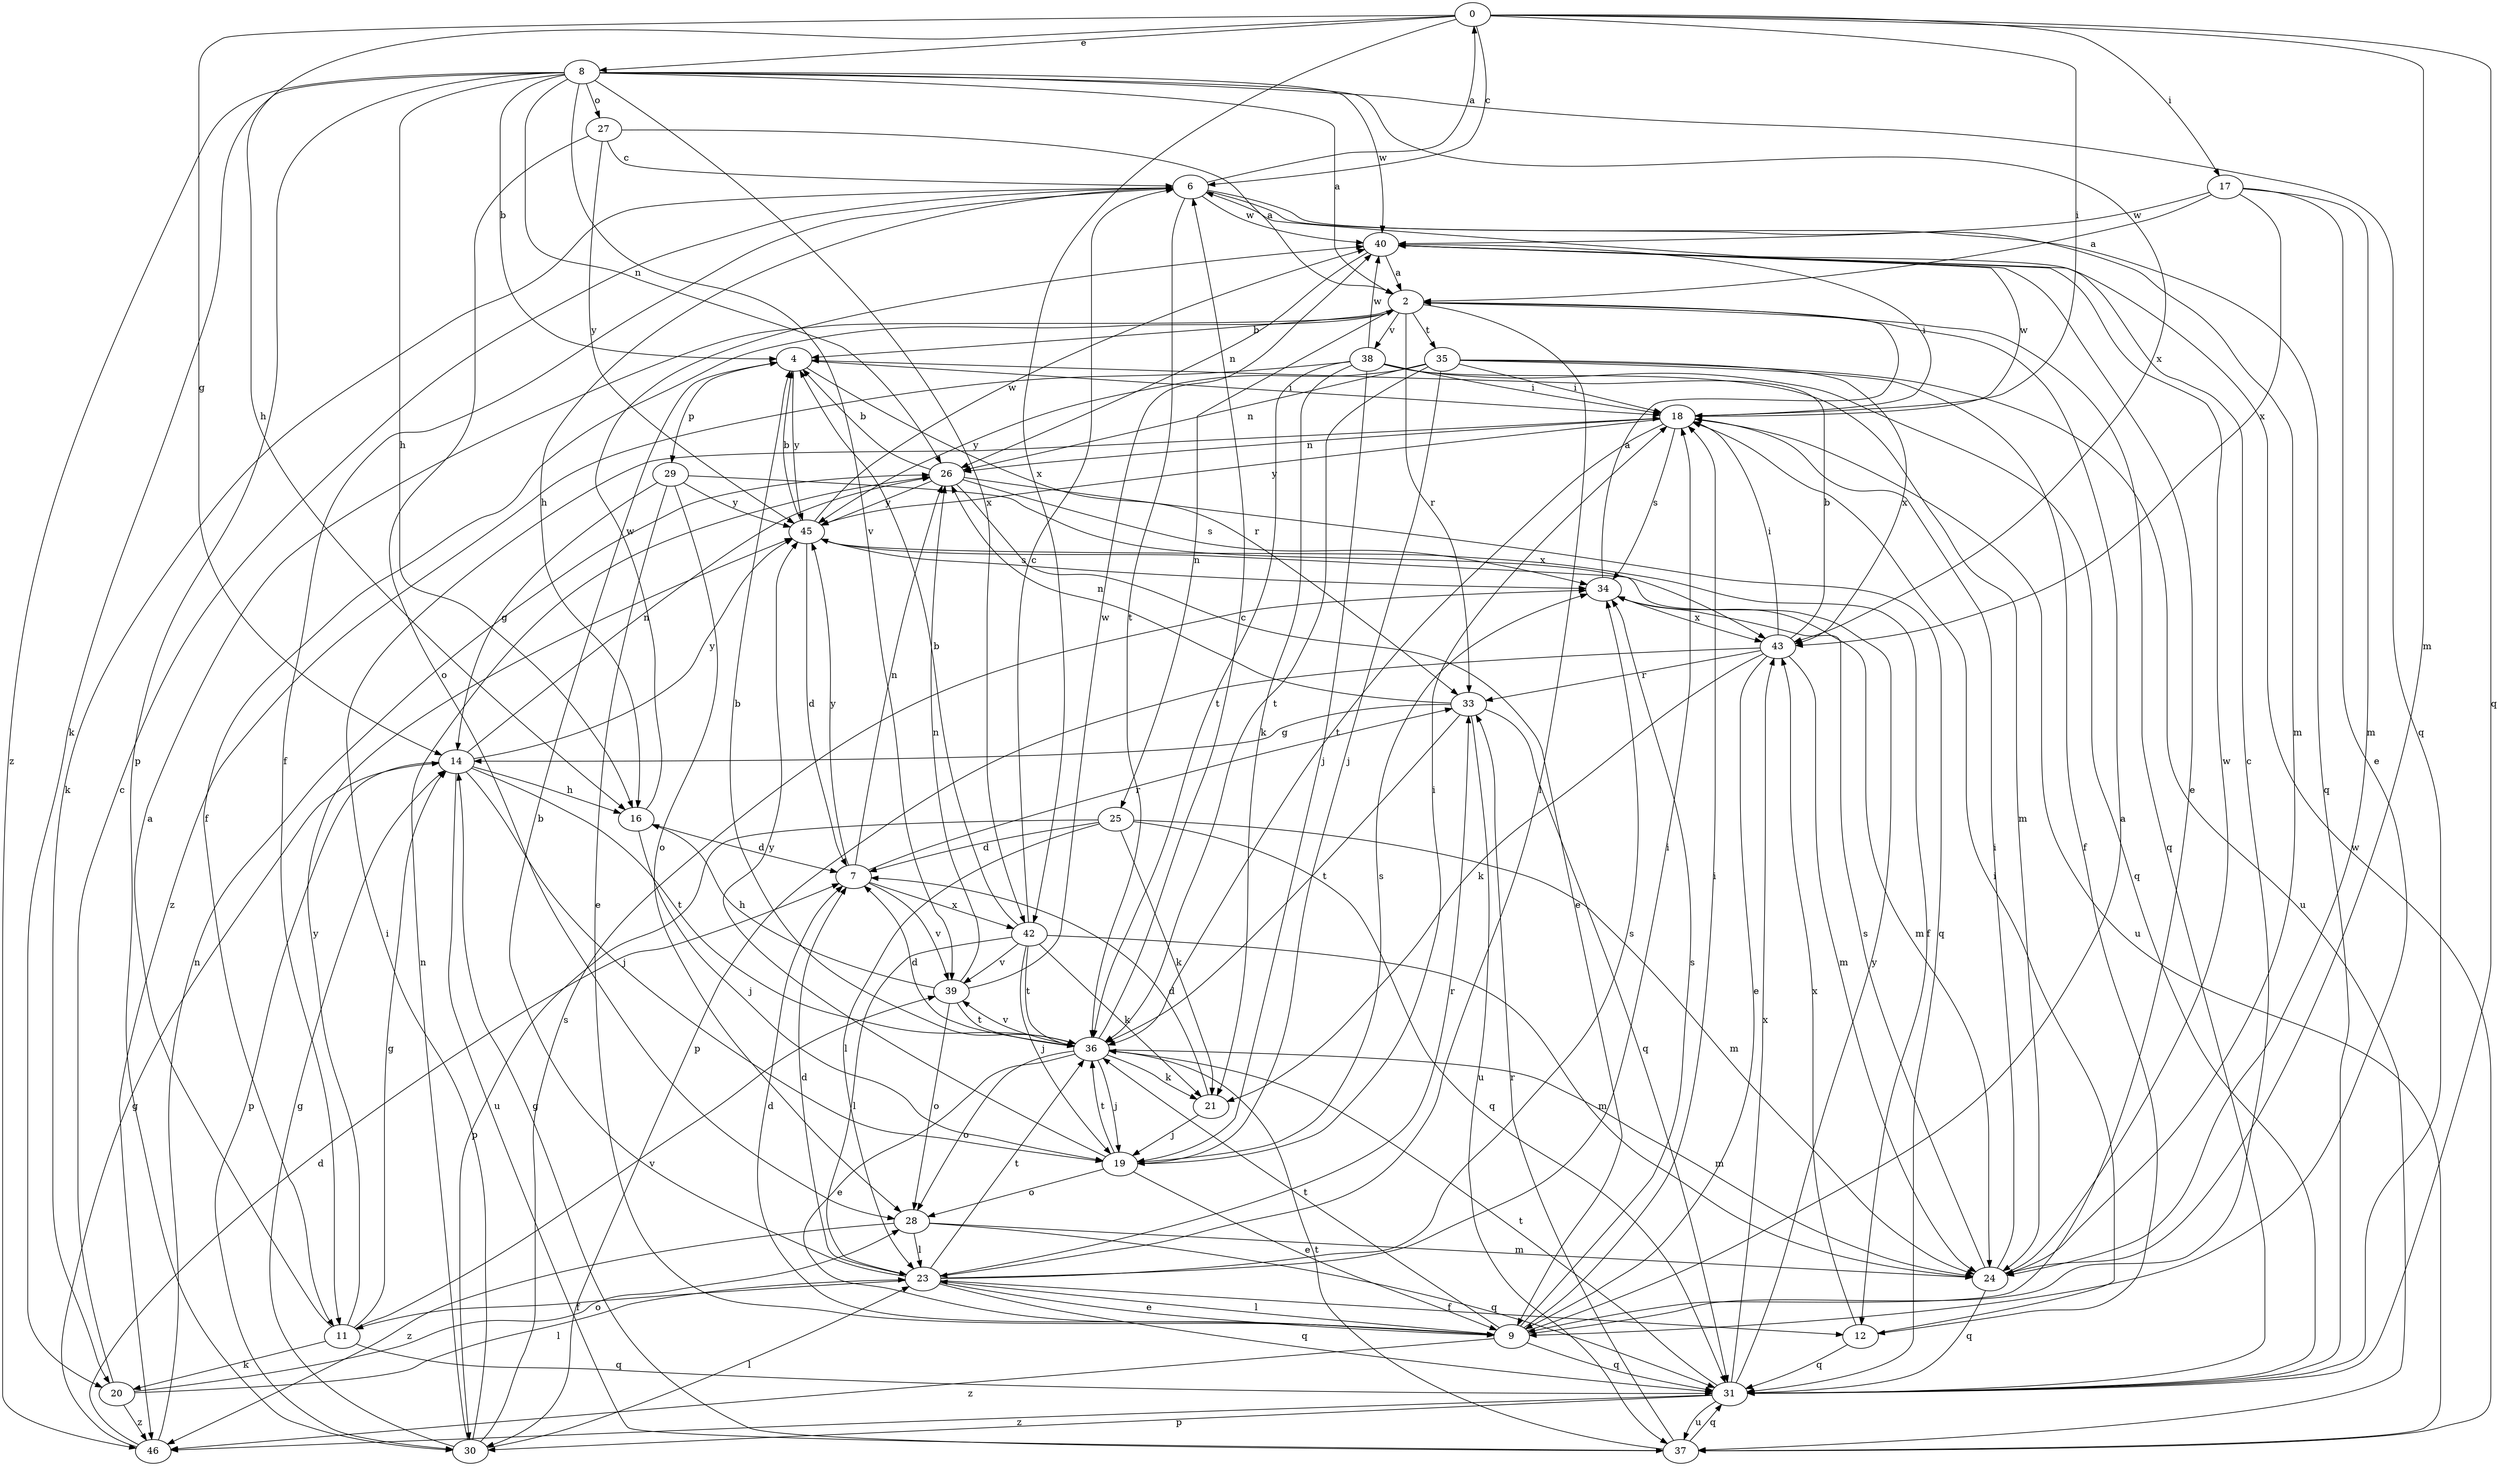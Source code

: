 strict digraph  {
0;
2;
4;
6;
7;
8;
9;
11;
12;
14;
16;
17;
18;
19;
20;
21;
23;
24;
25;
26;
27;
28;
29;
30;
31;
33;
34;
35;
36;
37;
38;
39;
40;
42;
43;
45;
46;
0 -> 6  [label=c];
0 -> 8  [label=e];
0 -> 14  [label=g];
0 -> 16  [label=h];
0 -> 17  [label=i];
0 -> 18  [label=i];
0 -> 24  [label=m];
0 -> 31  [label=q];
0 -> 42  [label=x];
2 -> 4  [label=b];
2 -> 11  [label=f];
2 -> 23  [label=l];
2 -> 25  [label=n];
2 -> 31  [label=q];
2 -> 33  [label=r];
2 -> 35  [label=t];
2 -> 38  [label=v];
4 -> 18  [label=i];
4 -> 29  [label=p];
4 -> 33  [label=r];
4 -> 45  [label=y];
6 -> 0  [label=a];
6 -> 11  [label=f];
6 -> 16  [label=h];
6 -> 20  [label=k];
6 -> 24  [label=m];
6 -> 31  [label=q];
6 -> 36  [label=t];
6 -> 40  [label=w];
7 -> 26  [label=n];
7 -> 33  [label=r];
7 -> 39  [label=v];
7 -> 42  [label=x];
7 -> 45  [label=y];
8 -> 2  [label=a];
8 -> 4  [label=b];
8 -> 16  [label=h];
8 -> 20  [label=k];
8 -> 26  [label=n];
8 -> 27  [label=o];
8 -> 30  [label=p];
8 -> 31  [label=q];
8 -> 39  [label=v];
8 -> 40  [label=w];
8 -> 42  [label=x];
8 -> 43  [label=x];
8 -> 46  [label=z];
9 -> 2  [label=a];
9 -> 6  [label=c];
9 -> 7  [label=d];
9 -> 18  [label=i];
9 -> 23  [label=l];
9 -> 31  [label=q];
9 -> 34  [label=s];
9 -> 36  [label=t];
9 -> 46  [label=z];
11 -> 2  [label=a];
11 -> 14  [label=g];
11 -> 20  [label=k];
11 -> 31  [label=q];
11 -> 39  [label=v];
11 -> 45  [label=y];
12 -> 18  [label=i];
12 -> 31  [label=q];
12 -> 43  [label=x];
14 -> 16  [label=h];
14 -> 19  [label=j];
14 -> 26  [label=n];
14 -> 30  [label=p];
14 -> 36  [label=t];
14 -> 37  [label=u];
14 -> 45  [label=y];
16 -> 7  [label=d];
16 -> 19  [label=j];
16 -> 40  [label=w];
17 -> 2  [label=a];
17 -> 9  [label=e];
17 -> 24  [label=m];
17 -> 40  [label=w];
17 -> 43  [label=x];
18 -> 26  [label=n];
18 -> 34  [label=s];
18 -> 36  [label=t];
18 -> 37  [label=u];
18 -> 40  [label=w];
18 -> 45  [label=y];
19 -> 9  [label=e];
19 -> 18  [label=i];
19 -> 28  [label=o];
19 -> 34  [label=s];
19 -> 36  [label=t];
19 -> 45  [label=y];
20 -> 6  [label=c];
20 -> 23  [label=l];
20 -> 28  [label=o];
20 -> 46  [label=z];
21 -> 7  [label=d];
21 -> 19  [label=j];
23 -> 4  [label=b];
23 -> 7  [label=d];
23 -> 9  [label=e];
23 -> 11  [label=f];
23 -> 12  [label=f];
23 -> 18  [label=i];
23 -> 31  [label=q];
23 -> 33  [label=r];
23 -> 34  [label=s];
23 -> 36  [label=t];
24 -> 18  [label=i];
24 -> 31  [label=q];
24 -> 34  [label=s];
24 -> 40  [label=w];
25 -> 7  [label=d];
25 -> 21  [label=k];
25 -> 23  [label=l];
25 -> 24  [label=m];
25 -> 30  [label=p];
25 -> 31  [label=q];
26 -> 4  [label=b];
26 -> 9  [label=e];
26 -> 31  [label=q];
26 -> 34  [label=s];
26 -> 45  [label=y];
27 -> 2  [label=a];
27 -> 6  [label=c];
27 -> 28  [label=o];
27 -> 45  [label=y];
28 -> 23  [label=l];
28 -> 24  [label=m];
28 -> 31  [label=q];
28 -> 46  [label=z];
29 -> 9  [label=e];
29 -> 14  [label=g];
29 -> 28  [label=o];
29 -> 43  [label=x];
29 -> 45  [label=y];
30 -> 14  [label=g];
30 -> 18  [label=i];
30 -> 23  [label=l];
30 -> 26  [label=n];
30 -> 34  [label=s];
31 -> 30  [label=p];
31 -> 36  [label=t];
31 -> 37  [label=u];
31 -> 43  [label=x];
31 -> 45  [label=y];
31 -> 46  [label=z];
33 -> 14  [label=g];
33 -> 26  [label=n];
33 -> 31  [label=q];
33 -> 36  [label=t];
33 -> 37  [label=u];
34 -> 2  [label=a];
34 -> 24  [label=m];
34 -> 43  [label=x];
35 -> 12  [label=f];
35 -> 18  [label=i];
35 -> 19  [label=j];
35 -> 26  [label=n];
35 -> 36  [label=t];
35 -> 37  [label=u];
35 -> 43  [label=x];
35 -> 45  [label=y];
36 -> 4  [label=b];
36 -> 6  [label=c];
36 -> 7  [label=d];
36 -> 9  [label=e];
36 -> 19  [label=j];
36 -> 21  [label=k];
36 -> 24  [label=m];
36 -> 28  [label=o];
36 -> 39  [label=v];
37 -> 14  [label=g];
37 -> 31  [label=q];
37 -> 33  [label=r];
37 -> 36  [label=t];
37 -> 40  [label=w];
38 -> 18  [label=i];
38 -> 19  [label=j];
38 -> 21  [label=k];
38 -> 24  [label=m];
38 -> 31  [label=q];
38 -> 36  [label=t];
38 -> 40  [label=w];
38 -> 46  [label=z];
39 -> 16  [label=h];
39 -> 26  [label=n];
39 -> 28  [label=o];
39 -> 36  [label=t];
39 -> 40  [label=w];
40 -> 2  [label=a];
40 -> 9  [label=e];
40 -> 18  [label=i];
40 -> 26  [label=n];
42 -> 4  [label=b];
42 -> 6  [label=c];
42 -> 19  [label=j];
42 -> 21  [label=k];
42 -> 23  [label=l];
42 -> 24  [label=m];
42 -> 36  [label=t];
42 -> 39  [label=v];
43 -> 4  [label=b];
43 -> 9  [label=e];
43 -> 18  [label=i];
43 -> 21  [label=k];
43 -> 24  [label=m];
43 -> 30  [label=p];
43 -> 33  [label=r];
45 -> 4  [label=b];
45 -> 7  [label=d];
45 -> 12  [label=f];
45 -> 34  [label=s];
45 -> 40  [label=w];
46 -> 7  [label=d];
46 -> 14  [label=g];
46 -> 26  [label=n];
}
